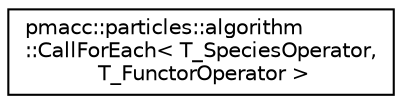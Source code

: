 digraph "Graphical Class Hierarchy"
{
 // LATEX_PDF_SIZE
  edge [fontname="Helvetica",fontsize="10",labelfontname="Helvetica",labelfontsize="10"];
  node [fontname="Helvetica",fontsize="10",shape=record];
  rankdir="LR";
  Node0 [label="pmacc::particles::algorithm\l::CallForEach\< T_SpeciesOperator,\l T_FunctorOperator \>",height=0.2,width=0.4,color="black", fillcolor="white", style="filled",URL="$structpmacc_1_1particles_1_1algorithm_1_1_call_for_each.html",tooltip="Functor to execute an operation on all particles."];
}
